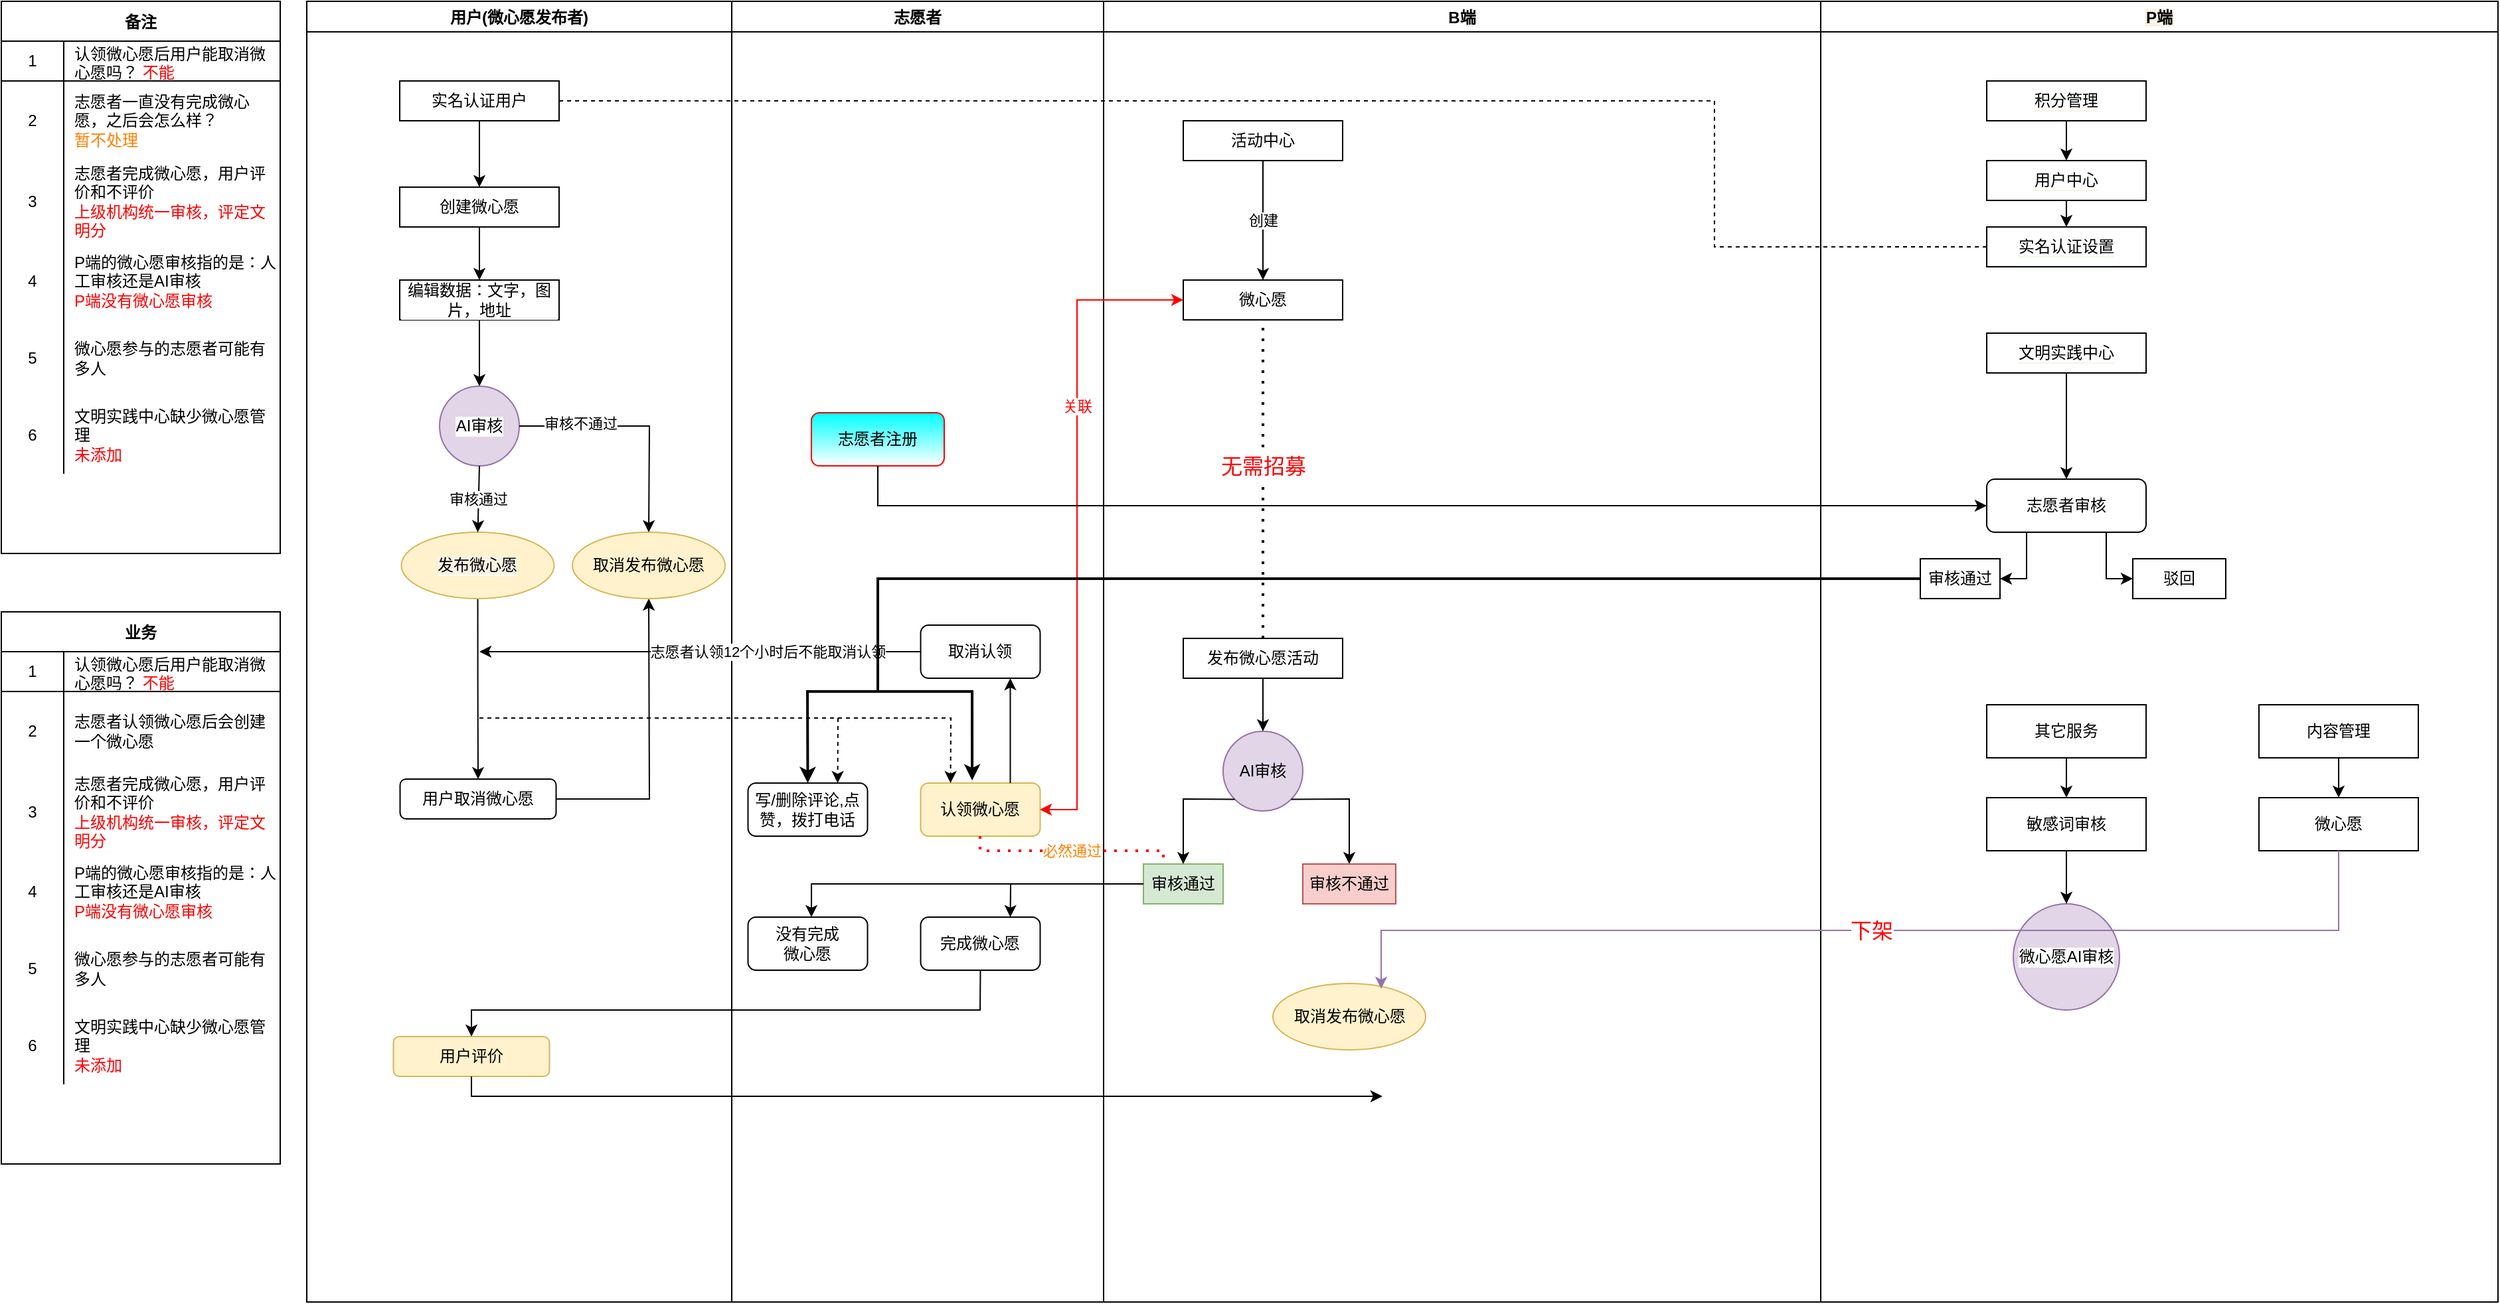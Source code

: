 <mxfile version="15.7.1" type="github">
  <diagram id="3Zdumfhe-f5hq_ZNzXjN" name="第 1 页">
    <mxGraphModel dx="1422" dy="761" grid="1" gridSize="10" guides="1" tooltips="1" connect="1" arrows="1" fold="1" page="1" pageScale="1" pageWidth="827" pageHeight="1169" math="0" shadow="0">
      <root>
        <mxCell id="0" />
        <mxCell id="1" parent="0" />
        <mxCell id="ZOVWsehxwjOW1M9SSfNJ-1" value="用户(微心愿发布者)" style="swimlane;" parent="1" vertex="1">
          <mxGeometry x="250" y="160" width="320" height="980" as="geometry">
            <mxRectangle x="320" y="160" width="60" height="23" as="alternateBounds" />
          </mxGeometry>
        </mxCell>
        <mxCell id="ZOVWsehxwjOW1M9SSfNJ-12" value="" style="edgeStyle=orthogonalEdgeStyle;rounded=0;orthogonalLoop=1;jettySize=auto;html=1;labelBackgroundColor=default;fontColor=default;" parent="ZOVWsehxwjOW1M9SSfNJ-1" source="ZOVWsehxwjOW1M9SSfNJ-5" target="ZOVWsehxwjOW1M9SSfNJ-11" edge="1">
          <mxGeometry relative="1" as="geometry" />
        </mxCell>
        <mxCell id="ZOVWsehxwjOW1M9SSfNJ-5" value="实名认证用户" style="rounded=0;whiteSpace=wrap;html=1;labelBackgroundColor=default;fontColor=default;fillColor=default;strokeColor=default;" parent="ZOVWsehxwjOW1M9SSfNJ-1" vertex="1">
          <mxGeometry x="70" y="60" width="120" height="30" as="geometry" />
        </mxCell>
        <mxCell id="ZOVWsehxwjOW1M9SSfNJ-15" value="" style="edgeStyle=orthogonalEdgeStyle;rounded=0;orthogonalLoop=1;jettySize=auto;html=1;labelBackgroundColor=default;fontColor=default;" parent="ZOVWsehxwjOW1M9SSfNJ-1" source="ZOVWsehxwjOW1M9SSfNJ-11" target="ZOVWsehxwjOW1M9SSfNJ-14" edge="1">
          <mxGeometry relative="1" as="geometry" />
        </mxCell>
        <mxCell id="ZOVWsehxwjOW1M9SSfNJ-11" value="创建微心愿" style="rounded=0;whiteSpace=wrap;html=1;labelBackgroundColor=default;fontColor=default;" parent="ZOVWsehxwjOW1M9SSfNJ-1" vertex="1">
          <mxGeometry x="70" y="140" width="120" height="30" as="geometry" />
        </mxCell>
        <mxCell id="ZOVWsehxwjOW1M9SSfNJ-14" value="编辑数据：文字，图片，地址" style="rounded=0;whiteSpace=wrap;html=1;labelBackgroundColor=default;fontColor=default;" parent="ZOVWsehxwjOW1M9SSfNJ-1" vertex="1">
          <mxGeometry x="70" y="210" width="120" height="30" as="geometry" />
        </mxCell>
        <mxCell id="ZOVWsehxwjOW1M9SSfNJ-61" style="edgeStyle=orthogonalEdgeStyle;rounded=0;orthogonalLoop=1;jettySize=auto;html=1;exitX=0.5;exitY=1;exitDx=0;exitDy=0;exitPerimeter=0;entryX=0.5;entryY=0;entryDx=0;entryDy=0;fontColor=default;strokeColor=#000000;labelBackgroundColor=default;" parent="ZOVWsehxwjOW1M9SSfNJ-1" source="ZOVWsehxwjOW1M9SSfNJ-32" target="ZOVWsehxwjOW1M9SSfNJ-54" edge="1">
          <mxGeometry relative="1" as="geometry" />
        </mxCell>
        <mxCell id="ZOVWsehxwjOW1M9SSfNJ-32" value="&lt;span style=&quot;background-color: rgb(249 , 243 , 228)&quot;&gt;发布微心愿&lt;/span&gt;" style="strokeWidth=1;html=1;shape=mxgraph.flowchart.start_1;whiteSpace=wrap;fillColor=#fff2cc;strokeColor=#d6b656;labelBackgroundColor=default;fontColor=default;" parent="ZOVWsehxwjOW1M9SSfNJ-1" vertex="1">
          <mxGeometry x="71.25" y="400" width="115" height="50" as="geometry" />
        </mxCell>
        <mxCell id="ZOVWsehxwjOW1M9SSfNJ-54" value="用户取消微心愿" style="rounded=1;whiteSpace=wrap;html=1;fontColor=default;strokeWidth=1;verticalAlign=middle;labelBackgroundColor=default;" parent="ZOVWsehxwjOW1M9SSfNJ-1" vertex="1">
          <mxGeometry x="70.25" y="586" width="117.5" height="30" as="geometry" />
        </mxCell>
        <mxCell id="ZOVWsehxwjOW1M9SSfNJ-84" value="&lt;font&gt;AI审核&lt;/font&gt;" style="ellipse;whiteSpace=wrap;html=1;aspect=fixed;shadow=0;glass=0;strokeColor=#9673a6;strokeWidth=1;fillColor=#e1d5e7;verticalAlign=middle;labelBackgroundColor=default;fontColor=default;" parent="ZOVWsehxwjOW1M9SSfNJ-1" vertex="1">
          <mxGeometry x="100" y="290" width="60" height="60" as="geometry" />
        </mxCell>
        <mxCell id="ZOVWsehxwjOW1M9SSfNJ-86" value="" style="endArrow=classic;html=1;rounded=0;fontColor=default;strokeColor=#000000;exitX=0.5;exitY=1;exitDx=0;exitDy=0;entryX=0.5;entryY=0;entryDx=0;entryDy=0;labelBackgroundColor=default;" parent="ZOVWsehxwjOW1M9SSfNJ-1" source="ZOVWsehxwjOW1M9SSfNJ-14" target="ZOVWsehxwjOW1M9SSfNJ-84" edge="1">
          <mxGeometry width="50" height="50" relative="1" as="geometry">
            <mxPoint x="435" y="450" as="sourcePoint" />
            <mxPoint x="485" y="400" as="targetPoint" />
          </mxGeometry>
        </mxCell>
        <mxCell id="ZOVWsehxwjOW1M9SSfNJ-87" value="审核通过" style="endArrow=classic;html=1;rounded=0;fontColor=default;strokeColor=#000000;exitX=0.5;exitY=1;exitDx=0;exitDy=0;entryX=0.5;entryY=0;entryDx=0;entryDy=0;entryPerimeter=0;labelBackgroundColor=default;" parent="ZOVWsehxwjOW1M9SSfNJ-1" source="ZOVWsehxwjOW1M9SSfNJ-84" target="ZOVWsehxwjOW1M9SSfNJ-32" edge="1">
          <mxGeometry width="50" height="50" relative="1" as="geometry">
            <mxPoint x="435" y="450" as="sourcePoint" />
            <mxPoint x="485" y="400" as="targetPoint" />
          </mxGeometry>
        </mxCell>
        <mxCell id="ZOVWsehxwjOW1M9SSfNJ-74" value="" style="endArrow=classic;html=1;rounded=0;fontColor=#FF0000;strokeColor=#000000;entryX=0.5;entryY=1;entryDx=0;entryDy=0;exitX=1;exitY=0.5;exitDx=0;exitDy=0;entryPerimeter=0;" parent="ZOVWsehxwjOW1M9SSfNJ-1" source="ZOVWsehxwjOW1M9SSfNJ-54" edge="1">
          <mxGeometry width="50" height="50" relative="1" as="geometry">
            <mxPoint x="453.5" y="646" as="sourcePoint" />
            <mxPoint x="257.5" y="450" as="targetPoint" />
            <Array as="points">
              <mxPoint x="258" y="601" />
            </Array>
          </mxGeometry>
        </mxCell>
        <mxCell id="RCU2VM99q2kTq8CPx5C1-19" value="用户评价" style="rounded=1;whiteSpace=wrap;html=1;strokeWidth=1;verticalAlign=middle;fillColor=#fff2cc;strokeColor=#d6b656;" parent="ZOVWsehxwjOW1M9SSfNJ-1" vertex="1">
          <mxGeometry x="65.25" y="780" width="117.5" height="30" as="geometry" />
        </mxCell>
        <mxCell id="RCU2VM99q2kTq8CPx5C1-67" value="取消发布微心愿" style="strokeWidth=1;html=1;shape=mxgraph.flowchart.start_1;whiteSpace=wrap;fillColor=#fff2cc;strokeColor=#d6b656;" parent="ZOVWsehxwjOW1M9SSfNJ-1" vertex="1">
          <mxGeometry x="200" y="400" width="115" height="50" as="geometry" />
        </mxCell>
        <mxCell id="ZOVWsehxwjOW1M9SSfNJ-3" value="志愿者" style="swimlane;fillColor=#FFFFFF;strokeColor=default;fontColor=default;strokeWidth=1;" parent="1" vertex="1">
          <mxGeometry x="570" y="160" width="280" height="980" as="geometry">
            <mxRectangle x="570" y="160" width="70" height="23" as="alternateBounds" />
          </mxGeometry>
        </mxCell>
        <mxCell id="ZOVWsehxwjOW1M9SSfNJ-63" value="写/删除评论,点赞，拨打电话" style="rounded=1;whiteSpace=wrap;html=1;fontColor=#000000;strokeWidth=1;verticalAlign=middle;glass=0;" parent="ZOVWsehxwjOW1M9SSfNJ-3" vertex="1">
          <mxGeometry x="12.25" y="589" width="90" height="40" as="geometry" />
        </mxCell>
        <mxCell id="ZOVWsehxwjOW1M9SSfNJ-77" value="认领微心愿" style="rounded=1;whiteSpace=wrap;html=1;strokeWidth=1;verticalAlign=middle;glass=0;fillColor=#fff2cc;strokeColor=#d6b656;" parent="ZOVWsehxwjOW1M9SSfNJ-3" vertex="1">
          <mxGeometry x="142.25" y="589" width="90" height="40" as="geometry" />
        </mxCell>
        <mxCell id="ZOVWsehxwjOW1M9SSfNJ-81" value="取消认领" style="rounded=1;whiteSpace=wrap;html=1;fontColor=#000000;strokeWidth=1;verticalAlign=middle;glass=0;" parent="ZOVWsehxwjOW1M9SSfNJ-3" vertex="1">
          <mxGeometry x="142.25" y="470" width="90" height="40" as="geometry" />
        </mxCell>
        <mxCell id="ZOVWsehxwjOW1M9SSfNJ-82" value="" style="endArrow=classic;html=1;rounded=0;fontColor=#FF0000;strokeColor=#000000;exitX=0.75;exitY=0;exitDx=0;exitDy=0;entryX=0.75;entryY=1;entryDx=0;entryDy=0;" parent="ZOVWsehxwjOW1M9SSfNJ-3" source="ZOVWsehxwjOW1M9SSfNJ-77" target="ZOVWsehxwjOW1M9SSfNJ-81" edge="1">
          <mxGeometry width="50" height="50" relative="1" as="geometry">
            <mxPoint x="182.25" y="516" as="sourcePoint" />
            <mxPoint x="232.25" y="466" as="targetPoint" />
          </mxGeometry>
        </mxCell>
        <mxCell id="RCU2VM99q2kTq8CPx5C1-15" value="完成微心愿" style="rounded=1;whiteSpace=wrap;html=1;fontColor=#000000;strokeWidth=1;verticalAlign=middle;glass=0;" parent="ZOVWsehxwjOW1M9SSfNJ-3" vertex="1">
          <mxGeometry x="142.25" y="690" width="90" height="40" as="geometry" />
        </mxCell>
        <mxCell id="RCU2VM99q2kTq8CPx5C1-60" value="没有完成&lt;br&gt;微心愿" style="rounded=1;whiteSpace=wrap;html=1;fontColor=#000000;strokeWidth=1;verticalAlign=middle;glass=0;" parent="ZOVWsehxwjOW1M9SSfNJ-3" vertex="1">
          <mxGeometry x="12.25" y="690" width="90" height="40" as="geometry" />
        </mxCell>
        <mxCell id="fV6f6WBhMUUk63Nt62jX-1" value="志愿者注册" style="rounded=1;whiteSpace=wrap;html=1;gradientColor=#ffffff;strokeColor=#FF0000;fillColor=#00FFFF;" parent="ZOVWsehxwjOW1M9SSfNJ-3" vertex="1">
          <mxGeometry x="60" y="310" width="100" height="40" as="geometry" />
        </mxCell>
        <mxCell id="ZOVWsehxwjOW1M9SSfNJ-2" value="B端" style="swimlane;fillColor=default;strokeColor=default;fontColor=default;" parent="1" vertex="1">
          <mxGeometry x="850" y="160" width="540" height="980" as="geometry">
            <mxRectangle x="810" y="160" width="50" height="23" as="alternateBounds" />
          </mxGeometry>
        </mxCell>
        <mxCell id="ZOVWsehxwjOW1M9SSfNJ-8" value="创建" style="edgeStyle=orthogonalEdgeStyle;rounded=0;orthogonalLoop=1;jettySize=auto;html=1;" parent="ZOVWsehxwjOW1M9SSfNJ-2" source="ZOVWsehxwjOW1M9SSfNJ-6" target="ZOVWsehxwjOW1M9SSfNJ-7" edge="1">
          <mxGeometry relative="1" as="geometry">
            <Array as="points">
              <mxPoint x="120" y="120" />
              <mxPoint x="120" y="120" />
            </Array>
          </mxGeometry>
        </mxCell>
        <mxCell id="ZOVWsehxwjOW1M9SSfNJ-6" value="活动中心" style="rounded=0;whiteSpace=wrap;html=1;fillColor=default;strokeColor=default;fontColor=default;" parent="ZOVWsehxwjOW1M9SSfNJ-2" vertex="1">
          <mxGeometry x="60" y="90" width="120" height="30" as="geometry" />
        </mxCell>
        <mxCell id="ZOVWsehxwjOW1M9SSfNJ-7" value="微心愿" style="rounded=0;whiteSpace=wrap;html=1;fillColor=default;strokeColor=default;fontColor=default;" parent="ZOVWsehxwjOW1M9SSfNJ-2" vertex="1">
          <mxGeometry x="60" y="210" width="120" height="30" as="geometry" />
        </mxCell>
        <mxCell id="RCU2VM99q2kTq8CPx5C1-1" value="发布微心愿活动" style="rounded=0;whiteSpace=wrap;html=1;" parent="ZOVWsehxwjOW1M9SSfNJ-2" vertex="1">
          <mxGeometry x="60" y="480" width="120" height="30" as="geometry" />
        </mxCell>
        <mxCell id="RCU2VM99q2kTq8CPx5C1-2" value="" style="endArrow=none;dashed=1;html=1;dashPattern=1 3;strokeWidth=2;rounded=0;exitX=0.5;exitY=0;exitDx=0;exitDy=0;entryX=0.5;entryY=1;entryDx=0;entryDy=0;" parent="ZOVWsehxwjOW1M9SSfNJ-2" source="RCU2VM99q2kTq8CPx5C1-1" target="ZOVWsehxwjOW1M9SSfNJ-7" edge="1">
          <mxGeometry width="50" height="50" relative="1" as="geometry">
            <mxPoint x="-150" y="460" as="sourcePoint" />
            <mxPoint x="-100" y="410" as="targetPoint" />
          </mxGeometry>
        </mxCell>
        <mxCell id="Rj2mn8werOWWxse8iK5x-1" value="&lt;font style=&quot;font-size: 16px&quot; color=&quot;#ff0000&quot;&gt;无需招募&lt;/font&gt;" style="edgeLabel;html=1;align=center;verticalAlign=middle;resizable=0;points=[];" vertex="1" connectable="0" parent="RCU2VM99q2kTq8CPx5C1-2">
          <mxGeometry x="0.089" relative="1" as="geometry">
            <mxPoint as="offset" />
          </mxGeometry>
        </mxCell>
        <mxCell id="RCU2VM99q2kTq8CPx5C1-3" value="&lt;font color=&quot;#000000&quot;&gt;AI审核&lt;/font&gt;" style="ellipse;whiteSpace=wrap;html=1;aspect=fixed;shadow=0;glass=0;strokeColor=#9673a6;strokeWidth=1;fillColor=#e1d5e7;verticalAlign=middle;" parent="ZOVWsehxwjOW1M9SSfNJ-2" vertex="1">
          <mxGeometry x="90" y="550" width="60" height="60" as="geometry" />
        </mxCell>
        <mxCell id="RCU2VM99q2kTq8CPx5C1-4" value="" style="endArrow=classic;html=1;rounded=0;exitX=0.5;exitY=1;exitDx=0;exitDy=0;entryX=0.5;entryY=0;entryDx=0;entryDy=0;" parent="ZOVWsehxwjOW1M9SSfNJ-2" source="RCU2VM99q2kTq8CPx5C1-1" target="RCU2VM99q2kTq8CPx5C1-3" edge="1">
          <mxGeometry width="50" height="50" relative="1" as="geometry">
            <mxPoint x="-150" y="560" as="sourcePoint" />
            <mxPoint x="-100" y="510" as="targetPoint" />
          </mxGeometry>
        </mxCell>
        <mxCell id="RCU2VM99q2kTq8CPx5C1-6" value="审核通过" style="rounded=0;whiteSpace=wrap;html=1;fillColor=#d5e8d4;strokeColor=#82b366;fontColor=default;" parent="ZOVWsehxwjOW1M9SSfNJ-2" vertex="1">
          <mxGeometry x="30" y="650" width="60" height="30" as="geometry" />
        </mxCell>
        <mxCell id="RCU2VM99q2kTq8CPx5C1-9" value="" style="endArrow=classic;html=1;rounded=0;exitX=1;exitY=1;exitDx=0;exitDy=0;entryX=0.5;entryY=0;entryDx=0;entryDy=0;" parent="ZOVWsehxwjOW1M9SSfNJ-2" source="RCU2VM99q2kTq8CPx5C1-3" target="RCU2VM99q2kTq8CPx5C1-10" edge="1">
          <mxGeometry width="50" height="50" relative="1" as="geometry">
            <mxPoint x="-150" y="460" as="sourcePoint" />
            <mxPoint x="190" y="640" as="targetPoint" />
            <Array as="points">
              <mxPoint x="185" y="601" />
            </Array>
          </mxGeometry>
        </mxCell>
        <mxCell id="RCU2VM99q2kTq8CPx5C1-10" value="审核不通过" style="rounded=0;whiteSpace=wrap;html=1;fillColor=#f8cecc;strokeColor=#b85450;fontColor=default;" parent="ZOVWsehxwjOW1M9SSfNJ-2" vertex="1">
          <mxGeometry x="150" y="650" width="70" height="30" as="geometry" />
        </mxCell>
        <mxCell id="RCU2VM99q2kTq8CPx5C1-5" value="" style="endArrow=classic;html=1;rounded=0;exitX=0;exitY=1;exitDx=0;exitDy=0;entryX=0.5;entryY=0;entryDx=0;entryDy=0;" parent="ZOVWsehxwjOW1M9SSfNJ-2" source="RCU2VM99q2kTq8CPx5C1-3" target="RCU2VM99q2kTq8CPx5C1-6" edge="1">
          <mxGeometry width="50" height="50" relative="1" as="geometry">
            <mxPoint x="-150" y="460" as="sourcePoint" />
            <mxPoint x="60" y="640" as="targetPoint" />
            <Array as="points">
              <mxPoint x="60" y="601" />
            </Array>
          </mxGeometry>
        </mxCell>
        <mxCell id="RCU2VM99q2kTq8CPx5C1-68" value="取消发布微心愿" style="strokeWidth=1;html=1;shape=mxgraph.flowchart.start_1;whiteSpace=wrap;fillColor=#fff2cc;strokeColor=#d6b656;" parent="ZOVWsehxwjOW1M9SSfNJ-2" vertex="1">
          <mxGeometry x="127.5" y="740" width="115" height="50" as="geometry" />
        </mxCell>
        <mxCell id="ZOVWsehxwjOW1M9SSfNJ-89" value="" style="endArrow=classic;html=1;rounded=0;fontColor=#000000;strokeColor=#000000;exitX=0;exitY=0.5;exitDx=0;exitDy=0;labelBackgroundColor=default;" parent="1" source="ZOVWsehxwjOW1M9SSfNJ-81" edge="1">
          <mxGeometry width="50" height="50" relative="1" as="geometry">
            <mxPoint x="750" y="689" as="sourcePoint" />
            <mxPoint x="380" y="650" as="targetPoint" />
          </mxGeometry>
        </mxCell>
        <mxCell id="ZOVWsehxwjOW1M9SSfNJ-95" value="志愿者认领12个小时后不能取消认领" style="edgeLabel;html=1;align=center;verticalAlign=middle;resizable=0;points=[];fontColor=#000000;" parent="ZOVWsehxwjOW1M9SSfNJ-89" vertex="1" connectable="0">
          <mxGeometry x="-0.303" relative="1" as="geometry">
            <mxPoint as="offset" />
          </mxGeometry>
        </mxCell>
        <mxCell id="ZOVWsehxwjOW1M9SSfNJ-90" value="" style="endArrow=classic;html=1;rounded=0;fontColor=#000000;strokeColor=#000000;entryX=0.5;entryY=0;entryDx=0;entryDy=0;entryPerimeter=0;" parent="1" edge="1">
          <mxGeometry width="50" height="50" relative="1" as="geometry">
            <mxPoint x="410" y="480" as="sourcePoint" />
            <mxPoint x="507.5" y="560" as="targetPoint" />
            <Array as="points">
              <mxPoint x="508" y="480" />
            </Array>
          </mxGeometry>
        </mxCell>
        <mxCell id="ZOVWsehxwjOW1M9SSfNJ-91" value="审核不通过" style="edgeLabel;html=1;align=center;verticalAlign=middle;resizable=0;points=[];fontColor=default;labelBackgroundColor=default;" parent="ZOVWsehxwjOW1M9SSfNJ-90" vertex="1" connectable="0">
          <mxGeometry x="-0.538" y="2" relative="1" as="geometry">
            <mxPoint x="5" as="offset" />
          </mxGeometry>
        </mxCell>
        <mxCell id="ZOVWsehxwjOW1M9SSfNJ-43" value="" style="endArrow=classic;startArrow=classic;html=1;rounded=0;entryX=0;entryY=0.5;entryDx=0;entryDy=0;strokeColor=#FF0000;labelBackgroundColor=default;fontColor=default;" parent="1" target="ZOVWsehxwjOW1M9SSfNJ-7" edge="1">
          <mxGeometry width="50" height="50" relative="1" as="geometry">
            <mxPoint x="802" y="769" as="sourcePoint" />
            <mxPoint x="801.25" y="385" as="targetPoint" />
            <Array as="points">
              <mxPoint x="830" y="769" />
              <mxPoint x="830" y="385" />
            </Array>
          </mxGeometry>
        </mxCell>
        <mxCell id="ZOVWsehxwjOW1M9SSfNJ-44" value="关联" style="edgeLabel;html=1;align=center;verticalAlign=middle;resizable=0;points=[];fontColor=#FF0000;" parent="ZOVWsehxwjOW1M9SSfNJ-43" vertex="1" connectable="0">
          <mxGeometry x="0.35" relative="1" as="geometry">
            <mxPoint as="offset" />
          </mxGeometry>
        </mxCell>
        <mxCell id="RCU2VM99q2kTq8CPx5C1-17" value="" style="endArrow=classic;html=1;rounded=0;exitX=0;exitY=0.5;exitDx=0;exitDy=0;entryX=0.75;entryY=0;entryDx=0;entryDy=0;" parent="1" source="RCU2VM99q2kTq8CPx5C1-6" target="RCU2VM99q2kTq8CPx5C1-15" edge="1">
          <mxGeometry width="50" height="50" relative="1" as="geometry">
            <mxPoint x="690" y="720" as="sourcePoint" />
            <mxPoint x="740" y="670" as="targetPoint" />
            <Array as="points">
              <mxPoint x="780" y="825" />
            </Array>
          </mxGeometry>
        </mxCell>
        <mxCell id="RCU2VM99q2kTq8CPx5C1-18" value="" style="endArrow=classic;html=1;rounded=0;exitX=0.5;exitY=1;exitDx=0;exitDy=0;entryX=0.5;entryY=0;entryDx=0;entryDy=0;" parent="1" source="RCU2VM99q2kTq8CPx5C1-15" target="RCU2VM99q2kTq8CPx5C1-19" edge="1">
          <mxGeometry width="50" height="50" relative="1" as="geometry">
            <mxPoint x="690" y="720" as="sourcePoint" />
            <mxPoint x="480" y="940" as="targetPoint" />
            <Array as="points">
              <mxPoint x="757" y="920" />
              <mxPoint x="374" y="920" />
            </Array>
          </mxGeometry>
        </mxCell>
        <mxCell id="RCU2VM99q2kTq8CPx5C1-40" value="备注" style="shape=table;startSize=30;container=1;collapsible=0;childLayout=tableLayout;fixedRows=1;rowLines=0;fontStyle=1;align=center;pointerEvents=1;" parent="1" vertex="1">
          <mxGeometry x="20" y="160" width="210" height="416" as="geometry" />
        </mxCell>
        <mxCell id="RCU2VM99q2kTq8CPx5C1-41" value="" style="shape=partialRectangle;html=1;whiteSpace=wrap;collapsible=0;dropTarget=0;pointerEvents=1;fillColor=none;top=0;left=0;bottom=1;right=0;points=[[0,0.5],[1,0.5]];portConstraint=eastwest;" parent="RCU2VM99q2kTq8CPx5C1-40" vertex="1">
          <mxGeometry y="30" width="210" height="30" as="geometry" />
        </mxCell>
        <mxCell id="RCU2VM99q2kTq8CPx5C1-42" value="1" style="shape=partialRectangle;html=1;whiteSpace=wrap;connectable=0;fillColor=none;top=0;left=0;bottom=0;right=0;overflow=hidden;pointerEvents=1;" parent="RCU2VM99q2kTq8CPx5C1-41" vertex="1">
          <mxGeometry width="47" height="30" as="geometry">
            <mxRectangle width="47" height="30" as="alternateBounds" />
          </mxGeometry>
        </mxCell>
        <mxCell id="RCU2VM99q2kTq8CPx5C1-43" value="认领微心愿后用户能取消微心愿吗？ &lt;font color=&quot;#ff0000&quot;&gt;不能&lt;/font&gt;" style="shape=partialRectangle;html=1;whiteSpace=wrap;connectable=0;fillColor=none;top=0;left=0;bottom=0;right=0;align=left;spacingLeft=6;overflow=hidden;pointerEvents=1;" parent="RCU2VM99q2kTq8CPx5C1-41" vertex="1">
          <mxGeometry x="47" width="163" height="30" as="geometry">
            <mxRectangle width="163" height="30" as="alternateBounds" />
          </mxGeometry>
        </mxCell>
        <mxCell id="RCU2VM99q2kTq8CPx5C1-44" value="" style="shape=partialRectangle;html=1;whiteSpace=wrap;collapsible=0;dropTarget=0;pointerEvents=1;fillColor=none;top=0;left=0;bottom=0;right=0;points=[[0,0.5],[1,0.5]];portConstraint=eastwest;" parent="RCU2VM99q2kTq8CPx5C1-40" vertex="1">
          <mxGeometry y="60" width="210" height="60" as="geometry" />
        </mxCell>
        <mxCell id="RCU2VM99q2kTq8CPx5C1-45" value="2" style="shape=partialRectangle;html=1;whiteSpace=wrap;connectable=0;fillColor=none;top=0;left=0;bottom=0;right=0;overflow=hidden;pointerEvents=1;" parent="RCU2VM99q2kTq8CPx5C1-44" vertex="1">
          <mxGeometry width="47" height="60" as="geometry">
            <mxRectangle width="47" height="60" as="alternateBounds" />
          </mxGeometry>
        </mxCell>
        <mxCell id="RCU2VM99q2kTq8CPx5C1-46" value="志愿者一直没有完成微心愿，之后会怎么样？&lt;br&gt;&lt;font color=&quot;#ff8000&quot;&gt;暂不处理&lt;/font&gt;" style="shape=partialRectangle;html=1;whiteSpace=wrap;connectable=0;fillColor=none;top=0;left=0;bottom=0;right=0;align=left;spacingLeft=6;overflow=hidden;pointerEvents=1;" parent="RCU2VM99q2kTq8CPx5C1-44" vertex="1">
          <mxGeometry x="47" width="163" height="60" as="geometry">
            <mxRectangle width="163" height="60" as="alternateBounds" />
          </mxGeometry>
        </mxCell>
        <mxCell id="RCU2VM99q2kTq8CPx5C1-47" value="" style="shape=partialRectangle;html=1;whiteSpace=wrap;collapsible=0;dropTarget=0;pointerEvents=1;fillColor=none;top=0;left=0;bottom=0;right=0;points=[[0,0.5],[1,0.5]];portConstraint=eastwest;" parent="RCU2VM99q2kTq8CPx5C1-40" vertex="1">
          <mxGeometry y="120" width="210" height="62" as="geometry" />
        </mxCell>
        <mxCell id="RCU2VM99q2kTq8CPx5C1-48" value="3" style="shape=partialRectangle;html=1;whiteSpace=wrap;connectable=0;fillColor=none;top=0;left=0;bottom=0;right=0;overflow=hidden;pointerEvents=1;" parent="RCU2VM99q2kTq8CPx5C1-47" vertex="1">
          <mxGeometry width="47" height="62" as="geometry">
            <mxRectangle width="47" height="62" as="alternateBounds" />
          </mxGeometry>
        </mxCell>
        <mxCell id="RCU2VM99q2kTq8CPx5C1-49" value="志愿者完成微心愿，用户评价和不评价&lt;br&gt;&lt;font color=&quot;#ff0000&quot;&gt;上级机构统一审核，评定文明分&lt;/font&gt;" style="shape=partialRectangle;html=1;whiteSpace=wrap;connectable=0;fillColor=none;top=0;left=0;bottom=0;right=0;align=left;spacingLeft=6;overflow=hidden;pointerEvents=1;" parent="RCU2VM99q2kTq8CPx5C1-47" vertex="1">
          <mxGeometry x="47" width="163" height="62" as="geometry">
            <mxRectangle width="163" height="62" as="alternateBounds" />
          </mxGeometry>
        </mxCell>
        <mxCell id="RCU2VM99q2kTq8CPx5C1-50" style="shape=partialRectangle;html=1;whiteSpace=wrap;collapsible=0;dropTarget=0;pointerEvents=1;fillColor=none;top=0;left=0;bottom=0;right=0;points=[[0,0.5],[1,0.5]];portConstraint=eastwest;" parent="RCU2VM99q2kTq8CPx5C1-40" vertex="1">
          <mxGeometry y="182" width="210" height="58" as="geometry" />
        </mxCell>
        <mxCell id="RCU2VM99q2kTq8CPx5C1-51" value="4" style="shape=partialRectangle;html=1;whiteSpace=wrap;connectable=0;fillColor=none;top=0;left=0;bottom=0;right=0;overflow=hidden;pointerEvents=1;" parent="RCU2VM99q2kTq8CPx5C1-50" vertex="1">
          <mxGeometry width="47" height="58" as="geometry">
            <mxRectangle width="47" height="58" as="alternateBounds" />
          </mxGeometry>
        </mxCell>
        <mxCell id="RCU2VM99q2kTq8CPx5C1-52" value="P端的微心愿审核指的是：人工审核还是AI审核&amp;nbsp; &lt;br&gt;&lt;font color=&quot;#ff0000&quot;&gt;P端没有微心愿审核&lt;/font&gt;" style="shape=partialRectangle;html=1;whiteSpace=wrap;connectable=0;fillColor=none;top=0;left=0;bottom=0;right=0;align=left;spacingLeft=6;overflow=hidden;pointerEvents=1;" parent="RCU2VM99q2kTq8CPx5C1-50" vertex="1">
          <mxGeometry x="47" width="163" height="58" as="geometry">
            <mxRectangle width="163" height="58" as="alternateBounds" />
          </mxGeometry>
        </mxCell>
        <mxCell id="RCU2VM99q2kTq8CPx5C1-70" style="shape=partialRectangle;html=1;whiteSpace=wrap;collapsible=0;dropTarget=0;pointerEvents=1;fillColor=none;top=0;left=0;bottom=0;right=0;points=[[0,0.5],[1,0.5]];portConstraint=eastwest;" parent="RCU2VM99q2kTq8CPx5C1-40" vertex="1">
          <mxGeometry y="240" width="210" height="58" as="geometry" />
        </mxCell>
        <mxCell id="RCU2VM99q2kTq8CPx5C1-71" value="5" style="shape=partialRectangle;html=1;whiteSpace=wrap;connectable=0;fillColor=none;top=0;left=0;bottom=0;right=0;overflow=hidden;pointerEvents=1;" parent="RCU2VM99q2kTq8CPx5C1-70" vertex="1">
          <mxGeometry width="47" height="58" as="geometry">
            <mxRectangle width="47" height="58" as="alternateBounds" />
          </mxGeometry>
        </mxCell>
        <mxCell id="RCU2VM99q2kTq8CPx5C1-72" value="微心愿参与的志愿者可能有多人" style="shape=partialRectangle;html=1;whiteSpace=wrap;connectable=0;fillColor=none;top=0;left=0;bottom=0;right=0;align=left;spacingLeft=6;overflow=hidden;pointerEvents=1;" parent="RCU2VM99q2kTq8CPx5C1-70" vertex="1">
          <mxGeometry x="47" width="163" height="58" as="geometry">
            <mxRectangle width="163" height="58" as="alternateBounds" />
          </mxGeometry>
        </mxCell>
        <mxCell id="fV6f6WBhMUUk63Nt62jX-3" style="shape=partialRectangle;html=1;whiteSpace=wrap;collapsible=0;dropTarget=0;pointerEvents=1;fillColor=none;top=0;left=0;bottom=0;right=0;points=[[0,0.5],[1,0.5]];portConstraint=eastwest;" parent="RCU2VM99q2kTq8CPx5C1-40" vertex="1">
          <mxGeometry y="298" width="210" height="58" as="geometry" />
        </mxCell>
        <mxCell id="fV6f6WBhMUUk63Nt62jX-4" value="6" style="shape=partialRectangle;html=1;whiteSpace=wrap;connectable=0;fillColor=none;top=0;left=0;bottom=0;right=0;overflow=hidden;pointerEvents=1;" parent="fV6f6WBhMUUk63Nt62jX-3" vertex="1">
          <mxGeometry width="47" height="58" as="geometry">
            <mxRectangle width="47" height="58" as="alternateBounds" />
          </mxGeometry>
        </mxCell>
        <mxCell id="fV6f6WBhMUUk63Nt62jX-5" value="文明实践中心缺少微心愿管理&lt;br&gt;&lt;font color=&quot;#ff0000&quot;&gt;未添加&lt;/font&gt;" style="shape=partialRectangle;html=1;whiteSpace=wrap;connectable=0;fillColor=none;top=0;left=0;bottom=0;right=0;align=left;spacingLeft=6;overflow=hidden;pointerEvents=1;" parent="fV6f6WBhMUUk63Nt62jX-3" vertex="1">
          <mxGeometry x="47" width="163" height="58" as="geometry">
            <mxRectangle width="163" height="58" as="alternateBounds" />
          </mxGeometry>
        </mxCell>
        <mxCell id="RCU2VM99q2kTq8CPx5C1-56" value="" style="endArrow=classic;html=1;rounded=0;fontSize=11;fontColor=#FF8000;exitX=0.5;exitY=1;exitDx=0;exitDy=0;entryX=0;entryY=0.5;entryDx=0;entryDy=0;" parent="1" source="RCU2VM99q2kTq8CPx5C1-19" edge="1">
          <mxGeometry width="50" height="50" relative="1" as="geometry">
            <mxPoint x="680" y="780" as="sourcePoint" />
            <mxPoint x="1060" y="985" as="targetPoint" />
            <Array as="points">
              <mxPoint x="374" y="985" />
            </Array>
          </mxGeometry>
        </mxCell>
        <mxCell id="RCU2VM99q2kTq8CPx5C1-59" value="" style="endArrow=classic;html=1;rounded=0;fontSize=11;fontColor=#FF8000;strokeColor=#000000;exitX=0;exitY=0.5;exitDx=0;exitDy=0;" parent="1" source="RCU2VM99q2kTq8CPx5C1-6" edge="1">
          <mxGeometry width="50" height="50" relative="1" as="geometry">
            <mxPoint x="680" y="780" as="sourcePoint" />
            <mxPoint x="630" y="850" as="targetPoint" />
            <Array as="points">
              <mxPoint x="630" y="825" />
            </Array>
          </mxGeometry>
        </mxCell>
        <mxCell id="RCU2VM99q2kTq8CPx5C1-61" value="必然通过" style="endArrow=none;dashed=1;html=1;dashPattern=1 3;strokeWidth=2;rounded=0;fontSize=11;fontColor=#FF8000;strokeColor=#FF0000;entryX=0.25;entryY=0;entryDx=0;entryDy=0;" parent="1" target="RCU2VM99q2kTq8CPx5C1-6" edge="1">
          <mxGeometry width="50" height="50" relative="1" as="geometry">
            <mxPoint x="757" y="789" as="sourcePoint" />
            <mxPoint x="730" y="520" as="targetPoint" />
            <Array as="points">
              <mxPoint x="757" y="800" />
              <mxPoint x="895" y="800" />
            </Array>
          </mxGeometry>
        </mxCell>
        <mxCell id="6Wp8ZB3QyJgt8Iu6o3w5-2" value="" style="endArrow=classic;html=1;rounded=0;fontColor=default;exitX=0.5;exitY=1;exitDx=0;exitDy=0;strokeColor=default;labelBackgroundColor=default;entryX=0;entryY=0.5;entryDx=0;entryDy=0;" parent="1" source="fV6f6WBhMUUk63Nt62jX-1" target="6Wp8ZB3QyJgt8Iu6o3w5-1" edge="1">
          <mxGeometry width="50" height="50" relative="1" as="geometry">
            <mxPoint x="700" y="620" as="sourcePoint" />
            <mxPoint x="750" y="570" as="targetPoint" />
            <Array as="points">
              <mxPoint x="680" y="540" />
            </Array>
          </mxGeometry>
        </mxCell>
        <mxCell id="6Wp8ZB3QyJgt8Iu6o3w5-8" value="" style="endArrow=classic;html=1;rounded=0;labelBackgroundColor=default;fontColor=default;strokeColor=#000000;exitX=0;exitY=0.5;exitDx=0;exitDy=0;entryX=0.5;entryY=0;entryDx=0;entryDy=0;strokeWidth=2;" parent="1" source="6Wp8ZB3QyJgt8Iu6o3w5-3" target="ZOVWsehxwjOW1M9SSfNJ-63" edge="1">
          <mxGeometry width="50" height="50" relative="1" as="geometry">
            <mxPoint x="700" y="620" as="sourcePoint" />
            <mxPoint x="750" y="570" as="targetPoint" />
            <Array as="points">
              <mxPoint x="680" y="595" />
              <mxPoint x="680" y="680" />
              <mxPoint x="627" y="680" />
            </Array>
          </mxGeometry>
        </mxCell>
        <mxCell id="6Wp8ZB3QyJgt8Iu6o3w5-9" value="" style="endArrow=classic;html=1;rounded=0;labelBackgroundColor=default;fontColor=default;strokeColor=#000000;exitX=0;exitY=0.5;exitDx=0;exitDy=0;entryX=0.431;entryY=-0.05;entryDx=0;entryDy=0;entryPerimeter=0;strokeWidth=2;" parent="1" source="6Wp8ZB3QyJgt8Iu6o3w5-3" target="ZOVWsehxwjOW1M9SSfNJ-77" edge="1">
          <mxGeometry width="50" height="50" relative="1" as="geometry">
            <mxPoint x="700" y="620" as="sourcePoint" />
            <mxPoint x="750" y="570" as="targetPoint" />
            <Array as="points">
              <mxPoint x="680" y="595" />
              <mxPoint x="680" y="680" />
              <mxPoint x="751" y="680" />
            </Array>
          </mxGeometry>
        </mxCell>
        <mxCell id="6Wp8ZB3QyJgt8Iu6o3w5-10" value="" style="endArrow=classic;html=1;rounded=0;labelBackgroundColor=default;fontColor=default;strokeColor=#000000;strokeWidth=1;entryX=0.75;entryY=0;entryDx=0;entryDy=0;dashed=1;" parent="1" target="ZOVWsehxwjOW1M9SSfNJ-63" edge="1">
          <mxGeometry width="50" height="50" relative="1" as="geometry">
            <mxPoint x="380" y="700" as="sourcePoint" />
            <mxPoint x="1380" y="260" as="targetPoint" />
            <Array as="points">
              <mxPoint x="650" y="700" />
            </Array>
          </mxGeometry>
        </mxCell>
        <mxCell id="6Wp8ZB3QyJgt8Iu6o3w5-11" value="" style="endArrow=classic;html=1;rounded=0;labelBackgroundColor=default;fontColor=default;strokeColor=#000000;strokeWidth=1;entryX=0.25;entryY=0;entryDx=0;entryDy=0;dashed=1;" parent="1" target="ZOVWsehxwjOW1M9SSfNJ-77" edge="1">
          <mxGeometry width="50" height="50" relative="1" as="geometry">
            <mxPoint x="650" y="700" as="sourcePoint" />
            <mxPoint x="750" y="540" as="targetPoint" />
            <Array as="points">
              <mxPoint x="735" y="700" />
            </Array>
          </mxGeometry>
        </mxCell>
        <mxCell id="6Wp8ZB3QyJgt8Iu6o3w5-12" value="P端" style="swimlane;labelBackgroundColor=#F9F3E4;fontColor=default;strokeColor=default;strokeWidth=1;fillColor=default;" parent="1" vertex="1">
          <mxGeometry x="1390" y="160" width="510" height="980" as="geometry" />
        </mxCell>
        <mxCell id="6Wp8ZB3QyJgt8Iu6o3w5-1" value="志愿者审核" style="rounded=1;whiteSpace=wrap;html=1;fillColor=default;strokeColor=default;fontColor=default;" parent="6Wp8ZB3QyJgt8Iu6o3w5-12" vertex="1">
          <mxGeometry x="125" y="360" width="120" height="40" as="geometry" />
        </mxCell>
        <mxCell id="6Wp8ZB3QyJgt8Iu6o3w5-4" value="驳回" style="rounded=0;whiteSpace=wrap;html=1;fillColor=default;strokeColor=default;fontColor=default;" parent="6Wp8ZB3QyJgt8Iu6o3w5-12" vertex="1">
          <mxGeometry x="235" y="420" width="70" height="30" as="geometry" />
        </mxCell>
        <mxCell id="6Wp8ZB3QyJgt8Iu6o3w5-7" value="" style="endArrow=classic;html=1;rounded=0;labelBackgroundColor=default;fontColor=default;strokeColor=default;exitX=0.75;exitY=1;exitDx=0;exitDy=0;entryX=0;entryY=0.5;entryDx=0;entryDy=0;fillColor=default;" parent="6Wp8ZB3QyJgt8Iu6o3w5-12" source="6Wp8ZB3QyJgt8Iu6o3w5-1" target="6Wp8ZB3QyJgt8Iu6o3w5-4" edge="1">
          <mxGeometry width="50" height="50" relative="1" as="geometry">
            <mxPoint x="-535" y="460" as="sourcePoint" />
            <mxPoint x="-50" y="440" as="targetPoint" />
            <Array as="points">
              <mxPoint x="215" y="435" />
            </Array>
          </mxGeometry>
        </mxCell>
        <mxCell id="6Wp8ZB3QyJgt8Iu6o3w5-3" value="审核通过" style="rounded=0;whiteSpace=wrap;html=1;fillColor=default;strokeColor=default;fontColor=default;" parent="6Wp8ZB3QyJgt8Iu6o3w5-12" vertex="1">
          <mxGeometry x="75" y="420" width="60" height="30" as="geometry" />
        </mxCell>
        <mxCell id="6Wp8ZB3QyJgt8Iu6o3w5-5" value="" style="endArrow=classic;html=1;rounded=0;labelBackgroundColor=default;fontColor=default;strokeColor=default;exitX=0.25;exitY=1;exitDx=0;exitDy=0;entryX=1;entryY=0.5;entryDx=0;entryDy=0;fillColor=default;" parent="6Wp8ZB3QyJgt8Iu6o3w5-12" source="6Wp8ZB3QyJgt8Iu6o3w5-1" target="6Wp8ZB3QyJgt8Iu6o3w5-3" edge="1">
          <mxGeometry width="50" height="50" relative="1" as="geometry">
            <mxPoint x="-535" y="460" as="sourcePoint" />
            <mxPoint x="-105" y="450" as="targetPoint" />
            <Array as="points">
              <mxPoint x="155" y="435" />
            </Array>
          </mxGeometry>
        </mxCell>
        <mxCell id="6Wp8ZB3QyJgt8Iu6o3w5-13" value="&lt;span style=&quot;background-color: rgb(255 , 255 , 255)&quot;&gt;文明实践中心&lt;/span&gt;" style="rounded=0;whiteSpace=wrap;html=1;labelBackgroundColor=#F9F3E4;fontColor=default;strokeColor=default;strokeWidth=1;fillColor=default;" parent="6Wp8ZB3QyJgt8Iu6o3w5-12" vertex="1">
          <mxGeometry x="125" y="250" width="120" height="30" as="geometry" />
        </mxCell>
        <mxCell id="6Wp8ZB3QyJgt8Iu6o3w5-15" value="" style="endArrow=classic;html=1;rounded=0;labelBackgroundColor=default;fontColor=default;strokeColor=default;strokeWidth=1;exitX=0.5;exitY=1;exitDx=0;exitDy=0;entryX=0.5;entryY=0;entryDx=0;entryDy=0;fillColor=default;" parent="6Wp8ZB3QyJgt8Iu6o3w5-12" source="6Wp8ZB3QyJgt8Iu6o3w5-13" target="6Wp8ZB3QyJgt8Iu6o3w5-1" edge="1">
          <mxGeometry width="50" height="50" relative="1" as="geometry">
            <mxPoint x="-25" y="180" as="sourcePoint" />
            <mxPoint x="25" y="130" as="targetPoint" />
          </mxGeometry>
        </mxCell>
        <mxCell id="6Wp8ZB3QyJgt8Iu6o3w5-17" value="&lt;span style=&quot;background-color: rgb(255 , 255 , 255)&quot;&gt;积分管理&lt;/span&gt;" style="rounded=0;whiteSpace=wrap;html=1;labelBackgroundColor=#F9F3E4;fontColor=default;strokeColor=default;strokeWidth=1;fillColor=default;" parent="6Wp8ZB3QyJgt8Iu6o3w5-12" vertex="1">
          <mxGeometry x="125" y="60" width="120" height="30" as="geometry" />
        </mxCell>
        <mxCell id="6Wp8ZB3QyJgt8Iu6o3w5-18" value="&lt;span style=&quot;background-color: rgb(255 , 255 , 255)&quot;&gt;用户中心&lt;/span&gt;" style="rounded=0;whiteSpace=wrap;html=1;labelBackgroundColor=#F9F3E4;fontColor=default;strokeColor=default;strokeWidth=1;fillColor=default;" parent="6Wp8ZB3QyJgt8Iu6o3w5-12" vertex="1">
          <mxGeometry x="125" y="120" width="120" height="30" as="geometry" />
        </mxCell>
        <mxCell id="6Wp8ZB3QyJgt8Iu6o3w5-19" value="&lt;span style=&quot;background-color: rgb(255 , 255 , 255)&quot;&gt;实名认证设置&lt;/span&gt;" style="rounded=0;whiteSpace=wrap;html=1;labelBackgroundColor=#F9F3E4;fontColor=default;strokeColor=default;strokeWidth=1;fillColor=default;" parent="6Wp8ZB3QyJgt8Iu6o3w5-12" vertex="1">
          <mxGeometry x="125" y="170" width="120" height="30" as="geometry" />
        </mxCell>
        <mxCell id="6Wp8ZB3QyJgt8Iu6o3w5-20" value="" style="endArrow=classic;html=1;rounded=0;labelBackgroundColor=default;fontColor=default;strokeColor=default;strokeWidth=1;fillColor=default;exitX=0.5;exitY=1;exitDx=0;exitDy=0;" parent="6Wp8ZB3QyJgt8Iu6o3w5-12" source="6Wp8ZB3QyJgt8Iu6o3w5-17" target="6Wp8ZB3QyJgt8Iu6o3w5-18" edge="1">
          <mxGeometry width="50" height="50" relative="1" as="geometry">
            <mxPoint x="-335" y="280" as="sourcePoint" />
            <mxPoint x="-285" y="230" as="targetPoint" />
          </mxGeometry>
        </mxCell>
        <mxCell id="6Wp8ZB3QyJgt8Iu6o3w5-21" value="" style="endArrow=classic;html=1;rounded=0;labelBackgroundColor=default;fontColor=default;strokeColor=default;strokeWidth=1;fillColor=default;exitX=0.5;exitY=1;exitDx=0;exitDy=0;" parent="6Wp8ZB3QyJgt8Iu6o3w5-12" source="6Wp8ZB3QyJgt8Iu6o3w5-18" target="6Wp8ZB3QyJgt8Iu6o3w5-19" edge="1">
          <mxGeometry width="50" height="50" relative="1" as="geometry">
            <mxPoint x="-335" y="280" as="sourcePoint" />
            <mxPoint x="-285" y="230" as="targetPoint" />
          </mxGeometry>
        </mxCell>
        <mxCell id="6Wp8ZB3QyJgt8Iu6o3w5-22" value="其它服务" style="rounded=0;whiteSpace=wrap;html=1;labelBackgroundColor=default;fontColor=default;strokeColor=default;strokeWidth=1;fillColor=default;" parent="6Wp8ZB3QyJgt8Iu6o3w5-12" vertex="1">
          <mxGeometry x="125" y="530" width="120" height="40" as="geometry" />
        </mxCell>
        <mxCell id="6Wp8ZB3QyJgt8Iu6o3w5-23" value="敏感词审核" style="rounded=0;whiteSpace=wrap;html=1;labelBackgroundColor=default;fontColor=default;strokeColor=default;strokeWidth=1;fillColor=default;" parent="6Wp8ZB3QyJgt8Iu6o3w5-12" vertex="1">
          <mxGeometry x="125" y="600" width="120" height="40" as="geometry" />
        </mxCell>
        <mxCell id="6Wp8ZB3QyJgt8Iu6o3w5-25" value="&lt;span&gt;微心愿AI审核&lt;/span&gt;" style="ellipse;whiteSpace=wrap;html=1;aspect=fixed;labelBackgroundColor=default;strokeColor=#9673a6;strokeWidth=1;fillColor=#e1d5e7;" parent="6Wp8ZB3QyJgt8Iu6o3w5-12" vertex="1">
          <mxGeometry x="145" y="680" width="80" height="80" as="geometry" />
        </mxCell>
        <mxCell id="6Wp8ZB3QyJgt8Iu6o3w5-26" value="" style="endArrow=classic;html=1;rounded=0;labelBackgroundColor=default;fontColor=default;strokeColor=default;strokeWidth=1;fillColor=default;exitX=0.5;exitY=1;exitDx=0;exitDy=0;entryX=0.5;entryY=0;entryDx=0;entryDy=0;" parent="6Wp8ZB3QyJgt8Iu6o3w5-12" source="6Wp8ZB3QyJgt8Iu6o3w5-22" target="6Wp8ZB3QyJgt8Iu6o3w5-23" edge="1">
          <mxGeometry width="50" height="50" relative="1" as="geometry">
            <mxPoint x="-335" y="480" as="sourcePoint" />
            <mxPoint x="-285" y="430" as="targetPoint" />
          </mxGeometry>
        </mxCell>
        <mxCell id="6Wp8ZB3QyJgt8Iu6o3w5-27" value="" style="endArrow=classic;html=1;rounded=0;labelBackgroundColor=default;fontColor=default;strokeColor=default;strokeWidth=1;fillColor=default;exitX=0.5;exitY=1;exitDx=0;exitDy=0;entryX=0.5;entryY=0;entryDx=0;entryDy=0;" parent="6Wp8ZB3QyJgt8Iu6o3w5-12" source="6Wp8ZB3QyJgt8Iu6o3w5-23" target="6Wp8ZB3QyJgt8Iu6o3w5-25" edge="1">
          <mxGeometry width="50" height="50" relative="1" as="geometry">
            <mxPoint x="195" y="580" as="sourcePoint" />
            <mxPoint x="195" y="610" as="targetPoint" />
          </mxGeometry>
        </mxCell>
        <mxCell id="wrl5kkw42Z_kdOTL4d9p-2" value="内容管理" style="rounded=0;whiteSpace=wrap;html=1;" parent="6Wp8ZB3QyJgt8Iu6o3w5-12" vertex="1">
          <mxGeometry x="330" y="530" width="120" height="40" as="geometry" />
        </mxCell>
        <mxCell id="wrl5kkw42Z_kdOTL4d9p-3" value="微心愿" style="rounded=0;whiteSpace=wrap;html=1;" parent="6Wp8ZB3QyJgt8Iu6o3w5-12" vertex="1">
          <mxGeometry x="330" y="600" width="120" height="40" as="geometry" />
        </mxCell>
        <mxCell id="wrl5kkw42Z_kdOTL4d9p-4" value="" style="endArrow=classic;html=1;rounded=0;exitX=0.5;exitY=1;exitDx=0;exitDy=0;entryX=0.5;entryY=0;entryDx=0;entryDy=0;" parent="6Wp8ZB3QyJgt8Iu6o3w5-12" source="wrl5kkw42Z_kdOTL4d9p-2" target="wrl5kkw42Z_kdOTL4d9p-3" edge="1">
          <mxGeometry width="50" height="50" relative="1" as="geometry">
            <mxPoint x="240" y="500" as="sourcePoint" />
            <mxPoint x="290" y="450" as="targetPoint" />
          </mxGeometry>
        </mxCell>
        <mxCell id="6Wp8ZB3QyJgt8Iu6o3w5-16" value="" style="endArrow=none;dashed=1;html=1;rounded=0;labelBackgroundColor=default;fontColor=default;strokeColor=default;strokeWidth=1;fillColor=default;exitX=1;exitY=0.5;exitDx=0;exitDy=0;entryX=0;entryY=0.5;entryDx=0;entryDy=0;" parent="1" source="ZOVWsehxwjOW1M9SSfNJ-5" target="6Wp8ZB3QyJgt8Iu6o3w5-19" edge="1">
          <mxGeometry width="50" height="50" relative="1" as="geometry">
            <mxPoint x="790" y="440" as="sourcePoint" />
            <mxPoint x="1360" y="235" as="targetPoint" />
            <Array as="points">
              <mxPoint x="1310" y="235" />
              <mxPoint x="1310" y="345" />
            </Array>
          </mxGeometry>
        </mxCell>
        <mxCell id="wrl5kkw42Z_kdOTL4d9p-5" value="&lt;font style=&quot;font-size: 16px&quot; color=&quot;#ff0000&quot;&gt;下架&lt;/font&gt;" style="endArrow=classic;html=1;rounded=0;exitX=0.5;exitY=1;exitDx=0;exitDy=0;entryX=0.709;entryY=0.08;entryDx=0;entryDy=0;entryPerimeter=0;fillColor=#e1d5e7;strokeColor=#9673a6;" parent="1" source="wrl5kkw42Z_kdOTL4d9p-3" target="RCU2VM99q2kTq8CPx5C1-68" edge="1">
          <mxGeometry width="50" height="50" relative="1" as="geometry">
            <mxPoint x="1380" y="820" as="sourcePoint" />
            <mxPoint x="1430" y="770" as="targetPoint" />
            <Array as="points">
              <mxPoint x="1780" y="860" />
              <mxPoint x="1059" y="860" />
            </Array>
          </mxGeometry>
        </mxCell>
        <mxCell id="Rj2mn8werOWWxse8iK5x-12" value="业务" style="shape=table;startSize=30;container=1;collapsible=0;childLayout=tableLayout;fixedRows=1;rowLines=0;fontStyle=1;align=center;pointerEvents=1;" vertex="1" parent="1">
          <mxGeometry x="20" y="620" width="210" height="416" as="geometry" />
        </mxCell>
        <mxCell id="Rj2mn8werOWWxse8iK5x-13" value="" style="shape=partialRectangle;html=1;whiteSpace=wrap;collapsible=0;dropTarget=0;pointerEvents=1;fillColor=none;top=0;left=0;bottom=1;right=0;points=[[0,0.5],[1,0.5]];portConstraint=eastwest;" vertex="1" parent="Rj2mn8werOWWxse8iK5x-12">
          <mxGeometry y="30" width="210" height="30" as="geometry" />
        </mxCell>
        <mxCell id="Rj2mn8werOWWxse8iK5x-14" value="1" style="shape=partialRectangle;html=1;whiteSpace=wrap;connectable=0;fillColor=none;top=0;left=0;bottom=0;right=0;overflow=hidden;pointerEvents=1;" vertex="1" parent="Rj2mn8werOWWxse8iK5x-13">
          <mxGeometry width="47" height="30" as="geometry">
            <mxRectangle width="47" height="30" as="alternateBounds" />
          </mxGeometry>
        </mxCell>
        <mxCell id="Rj2mn8werOWWxse8iK5x-15" value="认领微心愿后用户能取消微心愿吗？ &lt;font color=&quot;#ff0000&quot;&gt;不能&lt;/font&gt;" style="shape=partialRectangle;html=1;whiteSpace=wrap;connectable=0;fillColor=none;top=0;left=0;bottom=0;right=0;align=left;spacingLeft=6;overflow=hidden;pointerEvents=1;" vertex="1" parent="Rj2mn8werOWWxse8iK5x-13">
          <mxGeometry x="47" width="163" height="30" as="geometry">
            <mxRectangle width="163" height="30" as="alternateBounds" />
          </mxGeometry>
        </mxCell>
        <mxCell id="Rj2mn8werOWWxse8iK5x-16" value="" style="shape=partialRectangle;html=1;whiteSpace=wrap;collapsible=0;dropTarget=0;pointerEvents=1;fillColor=none;top=0;left=0;bottom=0;right=0;points=[[0,0.5],[1,0.5]];portConstraint=eastwest;" vertex="1" parent="Rj2mn8werOWWxse8iK5x-12">
          <mxGeometry y="60" width="210" height="60" as="geometry" />
        </mxCell>
        <mxCell id="Rj2mn8werOWWxse8iK5x-17" value="2" style="shape=partialRectangle;html=1;whiteSpace=wrap;connectable=0;fillColor=none;top=0;left=0;bottom=0;right=0;overflow=hidden;pointerEvents=1;" vertex="1" parent="Rj2mn8werOWWxse8iK5x-16">
          <mxGeometry width="47" height="60" as="geometry">
            <mxRectangle width="47" height="60" as="alternateBounds" />
          </mxGeometry>
        </mxCell>
        <mxCell id="Rj2mn8werOWWxse8iK5x-18" value="志愿者认领微心愿后会创建一个微心愿" style="shape=partialRectangle;html=1;whiteSpace=wrap;connectable=0;fillColor=none;top=0;left=0;bottom=0;right=0;align=left;spacingLeft=6;overflow=hidden;pointerEvents=1;" vertex="1" parent="Rj2mn8werOWWxse8iK5x-16">
          <mxGeometry x="47" width="163" height="60" as="geometry">
            <mxRectangle width="163" height="60" as="alternateBounds" />
          </mxGeometry>
        </mxCell>
        <mxCell id="Rj2mn8werOWWxse8iK5x-19" value="" style="shape=partialRectangle;html=1;whiteSpace=wrap;collapsible=0;dropTarget=0;pointerEvents=1;fillColor=none;top=0;left=0;bottom=0;right=0;points=[[0,0.5],[1,0.5]];portConstraint=eastwest;" vertex="1" parent="Rj2mn8werOWWxse8iK5x-12">
          <mxGeometry y="120" width="210" height="62" as="geometry" />
        </mxCell>
        <mxCell id="Rj2mn8werOWWxse8iK5x-20" value="3" style="shape=partialRectangle;html=1;whiteSpace=wrap;connectable=0;fillColor=none;top=0;left=0;bottom=0;right=0;overflow=hidden;pointerEvents=1;" vertex="1" parent="Rj2mn8werOWWxse8iK5x-19">
          <mxGeometry width="47" height="62" as="geometry">
            <mxRectangle width="47" height="62" as="alternateBounds" />
          </mxGeometry>
        </mxCell>
        <mxCell id="Rj2mn8werOWWxse8iK5x-21" value="志愿者完成微心愿，用户评价和不评价&lt;br&gt;&lt;font color=&quot;#ff0000&quot;&gt;上级机构统一审核，评定文明分&lt;/font&gt;" style="shape=partialRectangle;html=1;whiteSpace=wrap;connectable=0;fillColor=none;top=0;left=0;bottom=0;right=0;align=left;spacingLeft=6;overflow=hidden;pointerEvents=1;" vertex="1" parent="Rj2mn8werOWWxse8iK5x-19">
          <mxGeometry x="47" width="163" height="62" as="geometry">
            <mxRectangle width="163" height="62" as="alternateBounds" />
          </mxGeometry>
        </mxCell>
        <mxCell id="Rj2mn8werOWWxse8iK5x-22" style="shape=partialRectangle;html=1;whiteSpace=wrap;collapsible=0;dropTarget=0;pointerEvents=1;fillColor=none;top=0;left=0;bottom=0;right=0;points=[[0,0.5],[1,0.5]];portConstraint=eastwest;" vertex="1" parent="Rj2mn8werOWWxse8iK5x-12">
          <mxGeometry y="182" width="210" height="58" as="geometry" />
        </mxCell>
        <mxCell id="Rj2mn8werOWWxse8iK5x-23" value="4" style="shape=partialRectangle;html=1;whiteSpace=wrap;connectable=0;fillColor=none;top=0;left=0;bottom=0;right=0;overflow=hidden;pointerEvents=1;" vertex="1" parent="Rj2mn8werOWWxse8iK5x-22">
          <mxGeometry width="47" height="58" as="geometry">
            <mxRectangle width="47" height="58" as="alternateBounds" />
          </mxGeometry>
        </mxCell>
        <mxCell id="Rj2mn8werOWWxse8iK5x-24" value="P端的微心愿审核指的是：人工审核还是AI审核&amp;nbsp; &lt;br&gt;&lt;font color=&quot;#ff0000&quot;&gt;P端没有微心愿审核&lt;/font&gt;" style="shape=partialRectangle;html=1;whiteSpace=wrap;connectable=0;fillColor=none;top=0;left=0;bottom=0;right=0;align=left;spacingLeft=6;overflow=hidden;pointerEvents=1;" vertex="1" parent="Rj2mn8werOWWxse8iK5x-22">
          <mxGeometry x="47" width="163" height="58" as="geometry">
            <mxRectangle width="163" height="58" as="alternateBounds" />
          </mxGeometry>
        </mxCell>
        <mxCell id="Rj2mn8werOWWxse8iK5x-25" style="shape=partialRectangle;html=1;whiteSpace=wrap;collapsible=0;dropTarget=0;pointerEvents=1;fillColor=none;top=0;left=0;bottom=0;right=0;points=[[0,0.5],[1,0.5]];portConstraint=eastwest;" vertex="1" parent="Rj2mn8werOWWxse8iK5x-12">
          <mxGeometry y="240" width="210" height="58" as="geometry" />
        </mxCell>
        <mxCell id="Rj2mn8werOWWxse8iK5x-26" value="5" style="shape=partialRectangle;html=1;whiteSpace=wrap;connectable=0;fillColor=none;top=0;left=0;bottom=0;right=0;overflow=hidden;pointerEvents=1;" vertex="1" parent="Rj2mn8werOWWxse8iK5x-25">
          <mxGeometry width="47" height="58" as="geometry">
            <mxRectangle width="47" height="58" as="alternateBounds" />
          </mxGeometry>
        </mxCell>
        <mxCell id="Rj2mn8werOWWxse8iK5x-27" value="微心愿参与的志愿者可能有多人" style="shape=partialRectangle;html=1;whiteSpace=wrap;connectable=0;fillColor=none;top=0;left=0;bottom=0;right=0;align=left;spacingLeft=6;overflow=hidden;pointerEvents=1;" vertex="1" parent="Rj2mn8werOWWxse8iK5x-25">
          <mxGeometry x="47" width="163" height="58" as="geometry">
            <mxRectangle width="163" height="58" as="alternateBounds" />
          </mxGeometry>
        </mxCell>
        <mxCell id="Rj2mn8werOWWxse8iK5x-28" style="shape=partialRectangle;html=1;whiteSpace=wrap;collapsible=0;dropTarget=0;pointerEvents=1;fillColor=none;top=0;left=0;bottom=0;right=0;points=[[0,0.5],[1,0.5]];portConstraint=eastwest;" vertex="1" parent="Rj2mn8werOWWxse8iK5x-12">
          <mxGeometry y="298" width="210" height="58" as="geometry" />
        </mxCell>
        <mxCell id="Rj2mn8werOWWxse8iK5x-29" value="6" style="shape=partialRectangle;html=1;whiteSpace=wrap;connectable=0;fillColor=none;top=0;left=0;bottom=0;right=0;overflow=hidden;pointerEvents=1;" vertex="1" parent="Rj2mn8werOWWxse8iK5x-28">
          <mxGeometry width="47" height="58" as="geometry">
            <mxRectangle width="47" height="58" as="alternateBounds" />
          </mxGeometry>
        </mxCell>
        <mxCell id="Rj2mn8werOWWxse8iK5x-30" value="文明实践中心缺少微心愿管理&lt;br&gt;&lt;font color=&quot;#ff0000&quot;&gt;未添加&lt;/font&gt;" style="shape=partialRectangle;html=1;whiteSpace=wrap;connectable=0;fillColor=none;top=0;left=0;bottom=0;right=0;align=left;spacingLeft=6;overflow=hidden;pointerEvents=1;" vertex="1" parent="Rj2mn8werOWWxse8iK5x-28">
          <mxGeometry x="47" width="163" height="58" as="geometry">
            <mxRectangle width="163" height="58" as="alternateBounds" />
          </mxGeometry>
        </mxCell>
      </root>
    </mxGraphModel>
  </diagram>
</mxfile>
